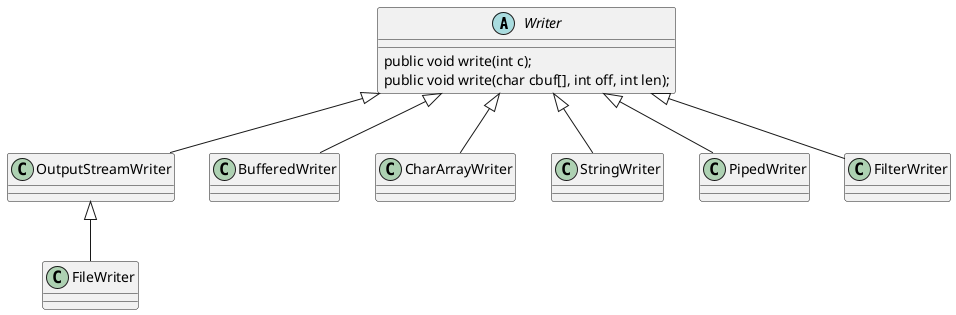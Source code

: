 @startuml
abstract class Writer{
    public void write(int c);
    public void write(char cbuf[], int off, int len);
}
Writer <|-- OutputStreamWriter
OutputStreamWriter <|--FileWriter
Writer <|-- BufferedWriter
Writer <|-- CharArrayWriter
Writer <|-- StringWriter
Writer <|-- PipedWriter
Writer <|-- FilterWriter
@enduml